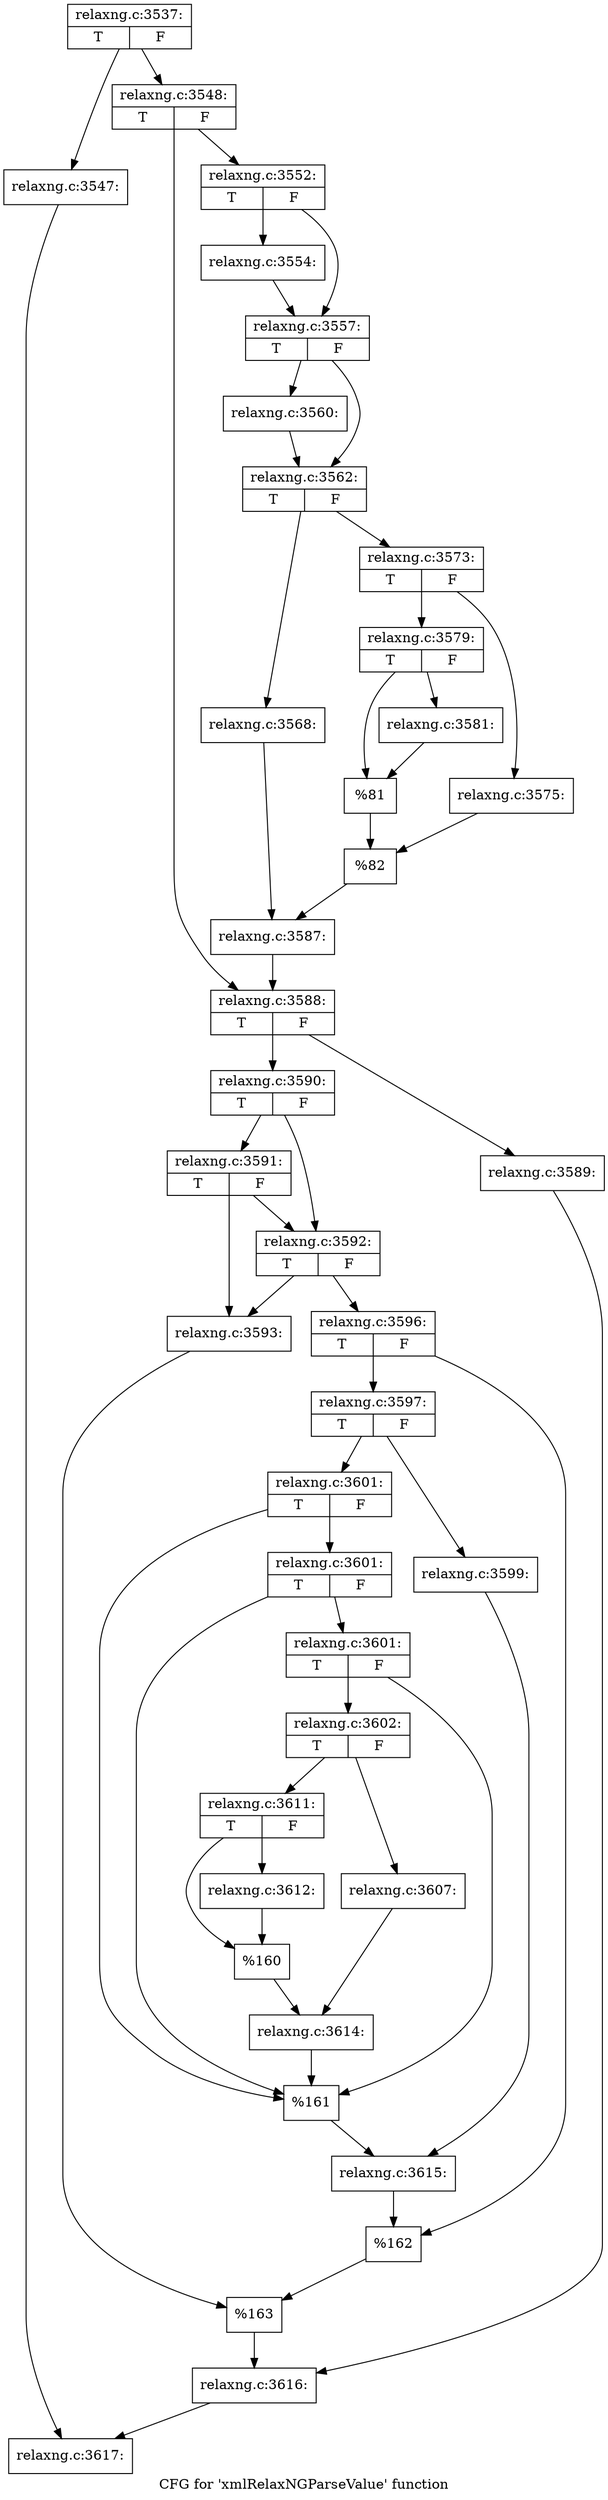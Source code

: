 digraph "CFG for 'xmlRelaxNGParseValue' function" {
	label="CFG for 'xmlRelaxNGParseValue' function";

	Node0x555e9c472510 [shape=record,label="{relaxng.c:3537:|{<s0>T|<s1>F}}"];
	Node0x555e9c472510 -> Node0x555e9c47bbd0;
	Node0x555e9c472510 -> Node0x555e9c47bc20;
	Node0x555e9c47bbd0 [shape=record,label="{relaxng.c:3547:}"];
	Node0x555e9c47bbd0 -> Node0x555e9c472560;
	Node0x555e9c47bc20 [shape=record,label="{relaxng.c:3548:|{<s0>T|<s1>F}}"];
	Node0x555e9c47bc20 -> Node0x555e9c47c420;
	Node0x555e9c47bc20 -> Node0x555e9c47c470;
	Node0x555e9c47c420 [shape=record,label="{relaxng.c:3552:|{<s0>T|<s1>F}}"];
	Node0x555e9c47c420 -> Node0x555e9c47c920;
	Node0x555e9c47c420 -> Node0x555e9c47c970;
	Node0x555e9c47c920 [shape=record,label="{relaxng.c:3554:}"];
	Node0x555e9c47c920 -> Node0x555e9c47c970;
	Node0x555e9c47c970 [shape=record,label="{relaxng.c:3557:|{<s0>T|<s1>F}}"];
	Node0x555e9c47c970 -> Node0x555e9c47d680;
	Node0x555e9c47c970 -> Node0x555e9c47d6d0;
	Node0x555e9c47d680 [shape=record,label="{relaxng.c:3560:}"];
	Node0x555e9c47d680 -> Node0x555e9c47d6d0;
	Node0x555e9c47d6d0 [shape=record,label="{relaxng.c:3562:|{<s0>T|<s1>F}}"];
	Node0x555e9c47d6d0 -> Node0x555e9c47e4f0;
	Node0x555e9c47d6d0 -> Node0x555e9c47e590;
	Node0x555e9c47e4f0 [shape=record,label="{relaxng.c:3568:}"];
	Node0x555e9c47e4f0 -> Node0x555e9c47e540;
	Node0x555e9c47e590 [shape=record,label="{relaxng.c:3573:|{<s0>T|<s1>F}}"];
	Node0x555e9c47e590 -> Node0x555e9c47f2d0;
	Node0x555e9c47e590 -> Node0x555e9c47f370;
	Node0x555e9c47f2d0 [shape=record,label="{relaxng.c:3575:}"];
	Node0x555e9c47f2d0 -> Node0x555e9c47f320;
	Node0x555e9c47f370 [shape=record,label="{relaxng.c:3579:|{<s0>T|<s1>F}}"];
	Node0x555e9c47f370 -> Node0x555e9c480360;
	Node0x555e9c47f370 -> Node0x555e9c4803b0;
	Node0x555e9c480360 [shape=record,label="{relaxng.c:3581:}"];
	Node0x555e9c480360 -> Node0x555e9c4803b0;
	Node0x555e9c4803b0 [shape=record,label="{%81}"];
	Node0x555e9c4803b0 -> Node0x555e9c47f320;
	Node0x555e9c47f320 [shape=record,label="{%82}"];
	Node0x555e9c47f320 -> Node0x555e9c47e540;
	Node0x555e9c47e540 [shape=record,label="{relaxng.c:3587:}"];
	Node0x555e9c47e540 -> Node0x555e9c47c470;
	Node0x555e9c47c470 [shape=record,label="{relaxng.c:3588:|{<s0>T|<s1>F}}"];
	Node0x555e9c47c470 -> Node0x555e9c480fd0;
	Node0x555e9c47c470 -> Node0x555e9c481070;
	Node0x555e9c480fd0 [shape=record,label="{relaxng.c:3589:}"];
	Node0x555e9c480fd0 -> Node0x555e9c481020;
	Node0x555e9c481070 [shape=record,label="{relaxng.c:3590:|{<s0>T|<s1>F}}"];
	Node0x555e9c481070 -> Node0x555e9c481a60;
	Node0x555e9c481070 -> Node0x555e9c4819e0;
	Node0x555e9c481a60 [shape=record,label="{relaxng.c:3591:|{<s0>T|<s1>F}}"];
	Node0x555e9c481a60 -> Node0x555e9c4818f0;
	Node0x555e9c481a60 -> Node0x555e9c4819e0;
	Node0x555e9c4819e0 [shape=record,label="{relaxng.c:3592:|{<s0>T|<s1>F}}"];
	Node0x555e9c4819e0 -> Node0x555e9c4818f0;
	Node0x555e9c4819e0 -> Node0x555e9c481990;
	Node0x555e9c4818f0 [shape=record,label="{relaxng.c:3593:}"];
	Node0x555e9c4818f0 -> Node0x555e9c481940;
	Node0x555e9c481990 [shape=record,label="{relaxng.c:3596:|{<s0>T|<s1>F}}"];
	Node0x555e9c481990 -> Node0x555e9c482ee0;
	Node0x555e9c481990 -> Node0x555e9c482f30;
	Node0x555e9c482ee0 [shape=record,label="{relaxng.c:3597:|{<s0>T|<s1>F}}"];
	Node0x555e9c482ee0 -> Node0x555e9c4835f0;
	Node0x555e9c482ee0 -> Node0x555e9c483690;
	Node0x555e9c4835f0 [shape=record,label="{relaxng.c:3599:}"];
	Node0x555e9c4835f0 -> Node0x555e9c483640;
	Node0x555e9c483690 [shape=record,label="{relaxng.c:3601:|{<s0>T|<s1>F}}"];
	Node0x555e9c483690 -> Node0x555e9c484200;
	Node0x555e9c483690 -> Node0x555e9c484130;
	Node0x555e9c484200 [shape=record,label="{relaxng.c:3601:|{<s0>T|<s1>F}}"];
	Node0x555e9c484200 -> Node0x555e9c484180;
	Node0x555e9c484200 -> Node0x555e9c484130;
	Node0x555e9c484180 [shape=record,label="{relaxng.c:3601:|{<s0>T|<s1>F}}"];
	Node0x555e9c484180 -> Node0x555e9c4840e0;
	Node0x555e9c484180 -> Node0x555e9c484130;
	Node0x555e9c4840e0 [shape=record,label="{relaxng.c:3602:|{<s0>T|<s1>F}}"];
	Node0x555e9c4840e0 -> Node0x555e9c485800;
	Node0x555e9c4840e0 -> Node0x555e9c4858a0;
	Node0x555e9c485800 [shape=record,label="{relaxng.c:3607:}"];
	Node0x555e9c485800 -> Node0x555e9c485850;
	Node0x555e9c4858a0 [shape=record,label="{relaxng.c:3611:|{<s0>T|<s1>F}}"];
	Node0x555e9c4858a0 -> Node0x555e9c486560;
	Node0x555e9c4858a0 -> Node0x555e9c4865b0;
	Node0x555e9c486560 [shape=record,label="{relaxng.c:3612:}"];
	Node0x555e9c486560 -> Node0x555e9c4865b0;
	Node0x555e9c4865b0 [shape=record,label="{%160}"];
	Node0x555e9c4865b0 -> Node0x555e9c485850;
	Node0x555e9c485850 [shape=record,label="{relaxng.c:3614:}"];
	Node0x555e9c485850 -> Node0x555e9c484130;
	Node0x555e9c484130 [shape=record,label="{%161}"];
	Node0x555e9c484130 -> Node0x555e9c483640;
	Node0x555e9c483640 [shape=record,label="{relaxng.c:3615:}"];
	Node0x555e9c483640 -> Node0x555e9c482f30;
	Node0x555e9c482f30 [shape=record,label="{%162}"];
	Node0x555e9c482f30 -> Node0x555e9c481940;
	Node0x555e9c481940 [shape=record,label="{%163}"];
	Node0x555e9c481940 -> Node0x555e9c481020;
	Node0x555e9c481020 [shape=record,label="{relaxng.c:3616:}"];
	Node0x555e9c481020 -> Node0x555e9c472560;
	Node0x555e9c472560 [shape=record,label="{relaxng.c:3617:}"];
}
